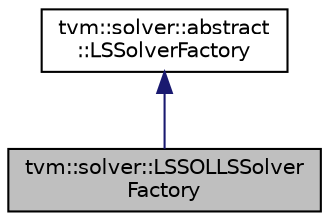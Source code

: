 digraph "tvm::solver::LSSOLLSSolverFactory"
{
 // LATEX_PDF_SIZE
  edge [fontname="Helvetica",fontsize="10",labelfontname="Helvetica",labelfontsize="10"];
  node [fontname="Helvetica",fontsize="10",shape=record];
  Node1 [label="tvm::solver::LSSOLLSSolver\lFactory",height=0.2,width=0.4,color="black", fillcolor="grey75", style="filled", fontcolor="black",tooltip=" "];
  Node2 -> Node1 [dir="back",color="midnightblue",fontsize="10",style="solid",fontname="Helvetica"];
  Node2 [label="tvm::solver::abstract\l::LSSolverFactory",height=0.2,width=0.4,color="black", fillcolor="white", style="filled",URL="$classtvm_1_1solver_1_1abstract_1_1LSSolverFactory.html",tooltip=" "];
}
